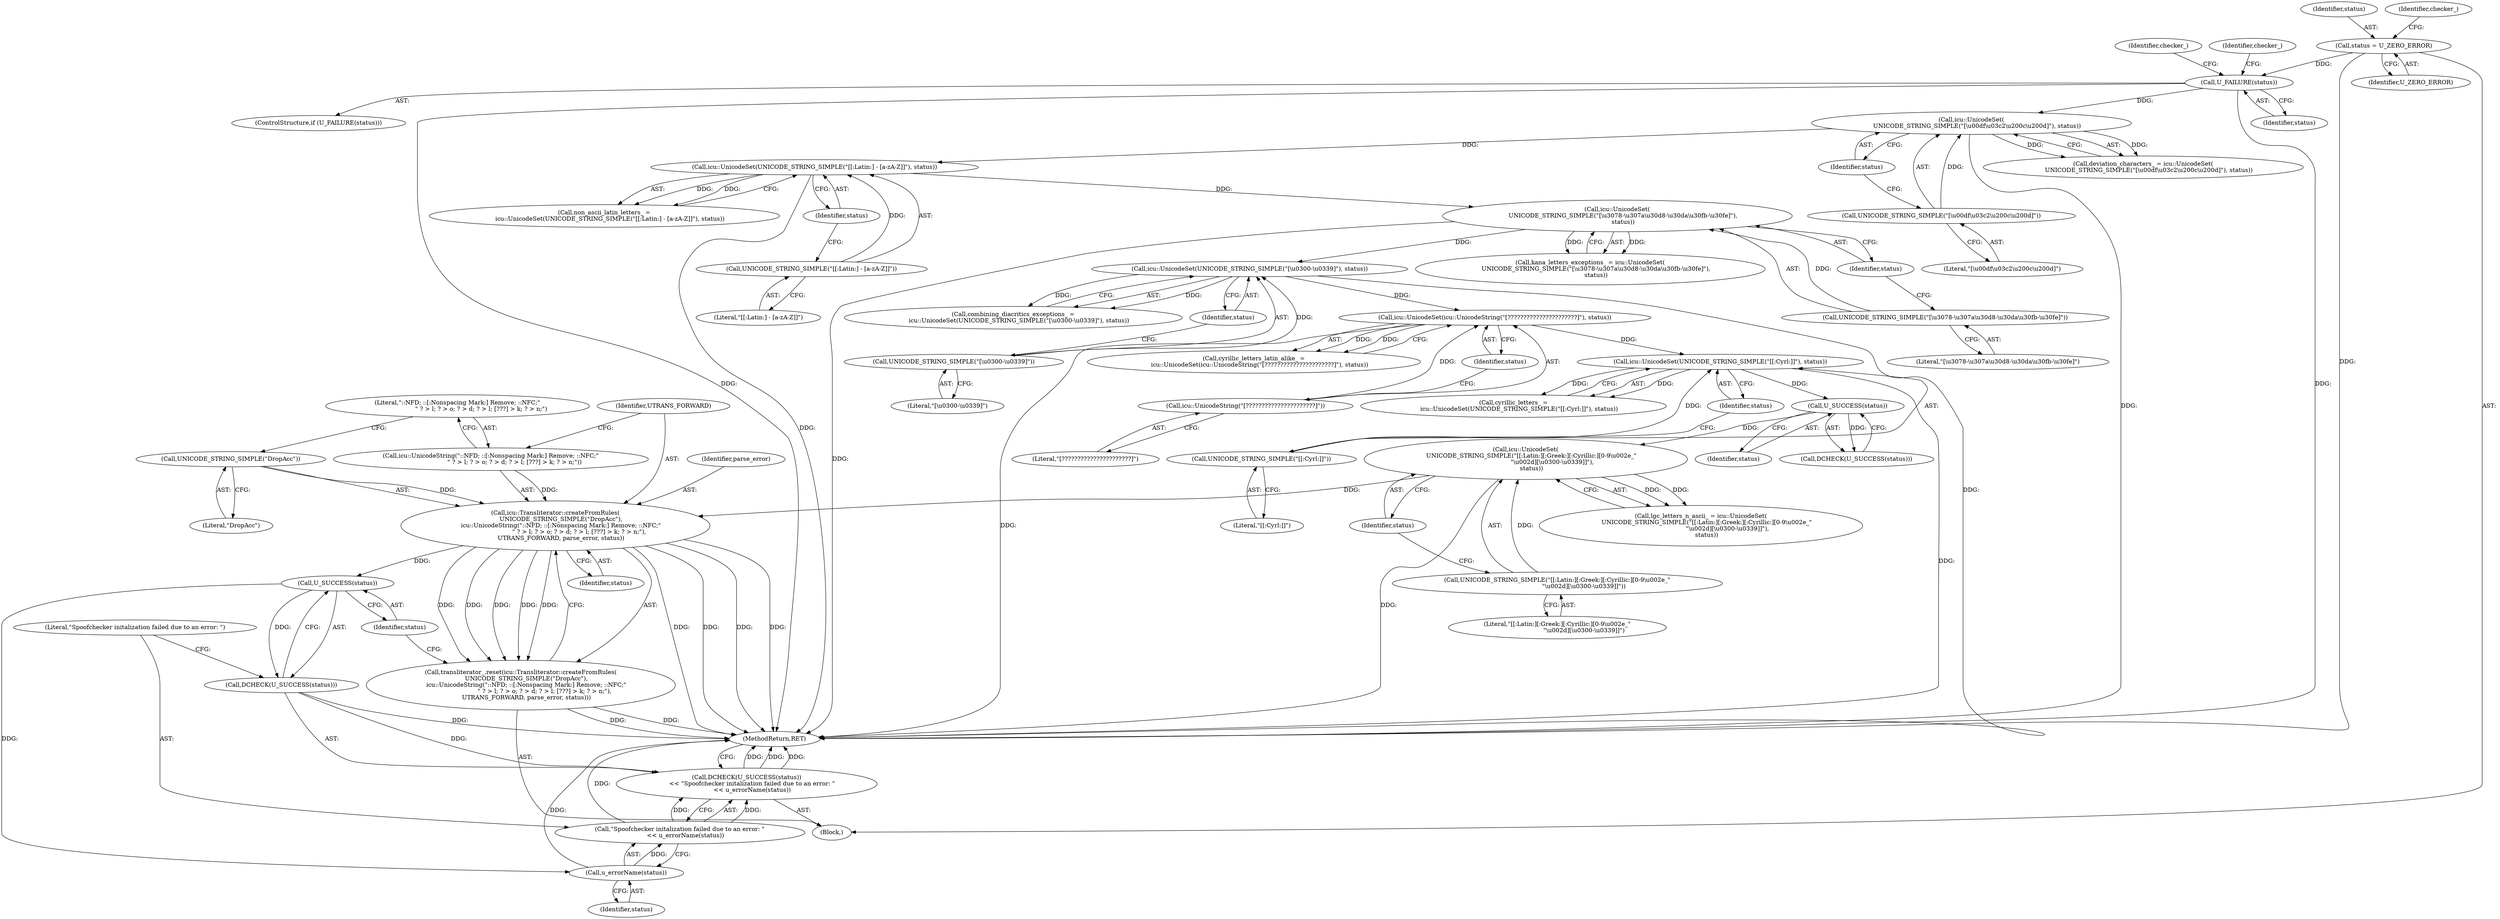digraph "0_Chrome_fd34ee82420c5e5cb04459d6e381944979d8e571@API" {
"1000199" [label="(Call,icu::Transliterator::createFromRules(\n      UNICODE_STRING_SIMPLE(\"DropAcc\"),\n      icu::UnicodeString(\"::NFD; ::[:Nonspacing Mark:] Remove; ::NFC;\"\n                         \" ? > l; ? > o; ? > d; ? > l; [???] > k; ? > n;\"),\n      UTRANS_FORWARD, parse_error, status))"];
"1000200" [label="(Call,UNICODE_STRING_SIMPLE(\"DropAcc\"))"];
"1000202" [label="(Call,icu::UnicodeString(\"::NFD; ::[:Nonspacing Mark:] Remove; ::NFC;\"\n                         \" ? > l; ? > o; ? > d; ? > l; [???] > k; ? > n;\"))"];
"1000192" [label="(Call,icu::UnicodeSet(\n      UNICODE_STRING_SIMPLE(\"[[:Latin:][:Greek:][:Cyrillic:][0-9\\u002e_\"\n                            \"\\u002d][\\u0300-\\u0339]]\"),\n      status))"];
"1000193" [label="(Call,UNICODE_STRING_SIMPLE(\"[[:Latin:][:Greek:][:Cyrillic:][0-9\\u002e_\"\n                            \"\\u002d][\\u0300-\\u0339]]\"))"];
"1000188" [label="(Call,U_SUCCESS(status))"];
"1000182" [label="(Call,icu::UnicodeSet(UNICODE_STRING_SIMPLE(\"[[:Cyrl:]]\"), status))"];
"1000183" [label="(Call,UNICODE_STRING_SIMPLE(\"[[:Cyrl:]]\"))"];
"1000175" [label="(Call,icu::UnicodeSet(icu::UnicodeString(\"[??????????????????????]\"), status))"];
"1000176" [label="(Call,icu::UnicodeString(\"[??????????????????????]\"))"];
"1000168" [label="(Call,icu::UnicodeSet(UNICODE_STRING_SIMPLE(\"[\\u0300-\\u0339]\"), status))"];
"1000169" [label="(Call,UNICODE_STRING_SIMPLE(\"[\\u0300-\\u0339]\"))"];
"1000161" [label="(Call,icu::UnicodeSet(\n      UNICODE_STRING_SIMPLE(\"[\\u3078-\\u307a\\u30d8-\\u30da\\u30fb-\\u30fe]\"),\n      status))"];
"1000162" [label="(Call,UNICODE_STRING_SIMPLE(\"[\\u3078-\\u307a\\u30d8-\\u30da\\u30fb-\\u30fe]\"))"];
"1000154" [label="(Call,icu::UnicodeSet(UNICODE_STRING_SIMPLE(\"[[:Latin:] - [a-zA-Z]]\"), status))"];
"1000155" [label="(Call,UNICODE_STRING_SIMPLE(\"[[:Latin:] - [a-zA-Z]]\"))"];
"1000147" [label="(Call,icu::UnicodeSet(\n      UNICODE_STRING_SIMPLE(\"[\\u00df\\u03c2\\u200c\\u200d]\"), status))"];
"1000148" [label="(Call,UNICODE_STRING_SIMPLE(\"[\\u00df\\u03c2\\u200c\\u200d]\"))"];
"1000118" [label="(Call,U_FAILURE(status))"];
"1000109" [label="(Call,status = U_ZERO_ERROR)"];
"1000198" [label="(Call,transliterator_.reset(icu::Transliterator::createFromRules(\n      UNICODE_STRING_SIMPLE(\"DropAcc\"),\n      icu::UnicodeString(\"::NFD; ::[:Nonspacing Mark:] Remove; ::NFC;\"\n                         \" ? > l; ? > o; ? > d; ? > l; [???] > k; ? > n;\"),\n      UTRANS_FORWARD, parse_error, status)))"];
"1000209" [label="(Call,U_SUCCESS(status))"];
"1000208" [label="(Call,DCHECK(U_SUCCESS(status)))"];
"1000207" [label="(Call,DCHECK(U_SUCCESS(status))\n      << \"Spoofchecker initalization failed due to an error: \"\n      << u_errorName(status))"];
"1000213" [label="(Call,u_errorName(status))"];
"1000211" [label="(Call,\"Spoofchecker initalization failed due to an error: \"\n      << u_errorName(status))"];
"1000182" [label="(Call,icu::UnicodeSet(UNICODE_STRING_SIMPLE(\"[[:Cyrl:]]\"), status))"];
"1000166" [label="(Call,combining_diacritics_exceptions_ =\n      icu::UnicodeSet(UNICODE_STRING_SIMPLE(\"[\\u0300-\\u0339]\"), status))"];
"1000188" [label="(Call,U_SUCCESS(status))"];
"1000175" [label="(Call,icu::UnicodeSet(icu::UnicodeString(\"[??????????????????????]\"), status))"];
"1000198" [label="(Call,transliterator_.reset(icu::Transliterator::createFromRules(\n      UNICODE_STRING_SIMPLE(\"DropAcc\"),\n      icu::UnicodeString(\"::NFD; ::[:Nonspacing Mark:] Remove; ::NFC;\"\n                         \" ? > l; ? > o; ? > d; ? > l; [???] > k; ? > n;\"),\n      UTRANS_FORWARD, parse_error, status)))"];
"1000126" [label="(Identifier,checker_)"];
"1000122" [label="(Identifier,checker_)"];
"1000177" [label="(Literal,\"[??????????????????????]\")"];
"1000212" [label="(Literal,\"Spoofchecker initalization failed due to an error: \")"];
"1000194" [label="(Literal,\"[[:Latin:][:Greek:][:Cyrillic:][0-9\\u002e_\"\n                            \"\\u002d][\\u0300-\\u0339]]\")"];
"1000215" [label="(MethodReturn,RET)"];
"1000180" [label="(Call,cyrillic_letters_ =\n      icu::UnicodeSet(UNICODE_STRING_SIMPLE(\"[[:Cyrl:]]\"), status))"];
"1000206" [label="(Identifier,status)"];
"1000205" [label="(Identifier,parse_error)"];
"1000157" [label="(Identifier,status)"];
"1000155" [label="(Call,UNICODE_STRING_SIMPLE(\"[[:Latin:] - [a-zA-Z]]\"))"];
"1000204" [label="(Identifier,UTRANS_FORWARD)"];
"1000171" [label="(Identifier,status)"];
"1000117" [label="(ControlStructure,if (U_FAILURE(status)))"];
"1000109" [label="(Call,status = U_ZERO_ERROR)"];
"1000111" [label="(Identifier,U_ZERO_ERROR)"];
"1000189" [label="(Identifier,status)"];
"1000110" [label="(Identifier,status)"];
"1000113" [label="(Identifier,checker_)"];
"1000210" [label="(Identifier,status)"];
"1000190" [label="(Call,lgc_letters_n_ascii_ = icu::UnicodeSet(\n      UNICODE_STRING_SIMPLE(\"[[:Latin:][:Greek:][:Cyrillic:][0-9\\u002e_\"\n                            \"\\u002d][\\u0300-\\u0339]]\"),\n      status))"];
"1000184" [label="(Literal,\"[[:Cyrl:]]\")"];
"1000161" [label="(Call,icu::UnicodeSet(\n      UNICODE_STRING_SIMPLE(\"[\\u3078-\\u307a\\u30d8-\\u30da\\u30fb-\\u30fe]\"),\n      status))"];
"1000164" [label="(Identifier,status)"];
"1000156" [label="(Literal,\"[[:Latin:] - [a-zA-Z]]\")"];
"1000118" [label="(Call,U_FAILURE(status))"];
"1000119" [label="(Identifier,status)"];
"1000148" [label="(Call,UNICODE_STRING_SIMPLE(\"[\\u00df\\u03c2\\u200c\\u200d]\"))"];
"1000147" [label="(Call,icu::UnicodeSet(\n      UNICODE_STRING_SIMPLE(\"[\\u00df\\u03c2\\u200c\\u200d]\"), status))"];
"1000169" [label="(Call,UNICODE_STRING_SIMPLE(\"[\\u0300-\\u0339]\"))"];
"1000203" [label="(Literal,\"::NFD; ::[:Nonspacing Mark:] Remove; ::NFC;\"\n                         \" ? > l; ? > o; ? > d; ? > l; [???] > k; ? > n;\")"];
"1000214" [label="(Identifier,status)"];
"1000200" [label="(Call,UNICODE_STRING_SIMPLE(\"DropAcc\"))"];
"1000211" [label="(Call,\"Spoofchecker initalization failed due to an error: \"\n      << u_errorName(status))"];
"1000183" [label="(Call,UNICODE_STRING_SIMPLE(\"[[:Cyrl:]]\"))"];
"1000178" [label="(Identifier,status)"];
"1000207" [label="(Call,DCHECK(U_SUCCESS(status))\n      << \"Spoofchecker initalization failed due to an error: \"\n      << u_errorName(status))"];
"1000107" [label="(Block,)"];
"1000159" [label="(Call,kana_letters_exceptions_ = icu::UnicodeSet(\n      UNICODE_STRING_SIMPLE(\"[\\u3078-\\u307a\\u30d8-\\u30da\\u30fb-\\u30fe]\"),\n      status))"];
"1000187" [label="(Call,DCHECK(U_SUCCESS(status)))"];
"1000162" [label="(Call,UNICODE_STRING_SIMPLE(\"[\\u3078-\\u307a\\u30d8-\\u30da\\u30fb-\\u30fe]\"))"];
"1000168" [label="(Call,icu::UnicodeSet(UNICODE_STRING_SIMPLE(\"[\\u0300-\\u0339]\"), status))"];
"1000163" [label="(Literal,\"[\\u3078-\\u307a\\u30d8-\\u30da\\u30fb-\\u30fe]\")"];
"1000202" [label="(Call,icu::UnicodeString(\"::NFD; ::[:Nonspacing Mark:] Remove; ::NFC;\"\n                         \" ? > l; ? > o; ? > d; ? > l; [???] > k; ? > n;\"))"];
"1000149" [label="(Literal,\"[\\u00df\\u03c2\\u200c\\u200d]\")"];
"1000195" [label="(Identifier,status)"];
"1000201" [label="(Literal,\"DropAcc\")"];
"1000154" [label="(Call,icu::UnicodeSet(UNICODE_STRING_SIMPLE(\"[[:Latin:] - [a-zA-Z]]\"), status))"];
"1000176" [label="(Call,icu::UnicodeString(\"[??????????????????????]\"))"];
"1000192" [label="(Call,icu::UnicodeSet(\n      UNICODE_STRING_SIMPLE(\"[[:Latin:][:Greek:][:Cyrillic:][0-9\\u002e_\"\n                            \"\\u002d][\\u0300-\\u0339]]\"),\n      status))"];
"1000170" [label="(Literal,\"[\\u0300-\\u0339]\")"];
"1000152" [label="(Call,non_ascii_latin_letters_ =\n      icu::UnicodeSet(UNICODE_STRING_SIMPLE(\"[[:Latin:] - [a-zA-Z]]\"), status))"];
"1000173" [label="(Call,cyrillic_letters_latin_alike_ =\n      icu::UnicodeSet(icu::UnicodeString(\"[??????????????????????]\"), status))"];
"1000145" [label="(Call,deviation_characters_ = icu::UnicodeSet(\n      UNICODE_STRING_SIMPLE(\"[\\u00df\\u03c2\\u200c\\u200d]\"), status))"];
"1000209" [label="(Call,U_SUCCESS(status))"];
"1000150" [label="(Identifier,status)"];
"1000213" [label="(Call,u_errorName(status))"];
"1000185" [label="(Identifier,status)"];
"1000199" [label="(Call,icu::Transliterator::createFromRules(\n      UNICODE_STRING_SIMPLE(\"DropAcc\"),\n      icu::UnicodeString(\"::NFD; ::[:Nonspacing Mark:] Remove; ::NFC;\"\n                         \" ? > l; ? > o; ? > d; ? > l; [???] > k; ? > n;\"),\n      UTRANS_FORWARD, parse_error, status))"];
"1000193" [label="(Call,UNICODE_STRING_SIMPLE(\"[[:Latin:][:Greek:][:Cyrillic:][0-9\\u002e_\"\n                            \"\\u002d][\\u0300-\\u0339]]\"))"];
"1000208" [label="(Call,DCHECK(U_SUCCESS(status)))"];
"1000199" -> "1000198"  [label="AST: "];
"1000199" -> "1000206"  [label="CFG: "];
"1000200" -> "1000199"  [label="AST: "];
"1000202" -> "1000199"  [label="AST: "];
"1000204" -> "1000199"  [label="AST: "];
"1000205" -> "1000199"  [label="AST: "];
"1000206" -> "1000199"  [label="AST: "];
"1000198" -> "1000199"  [label="CFG: "];
"1000199" -> "1000215"  [label="DDG: "];
"1000199" -> "1000215"  [label="DDG: "];
"1000199" -> "1000215"  [label="DDG: "];
"1000199" -> "1000215"  [label="DDG: "];
"1000199" -> "1000198"  [label="DDG: "];
"1000199" -> "1000198"  [label="DDG: "];
"1000199" -> "1000198"  [label="DDG: "];
"1000199" -> "1000198"  [label="DDG: "];
"1000199" -> "1000198"  [label="DDG: "];
"1000200" -> "1000199"  [label="DDG: "];
"1000202" -> "1000199"  [label="DDG: "];
"1000192" -> "1000199"  [label="DDG: "];
"1000199" -> "1000209"  [label="DDG: "];
"1000200" -> "1000201"  [label="CFG: "];
"1000201" -> "1000200"  [label="AST: "];
"1000203" -> "1000200"  [label="CFG: "];
"1000202" -> "1000203"  [label="CFG: "];
"1000203" -> "1000202"  [label="AST: "];
"1000204" -> "1000202"  [label="CFG: "];
"1000192" -> "1000190"  [label="AST: "];
"1000192" -> "1000195"  [label="CFG: "];
"1000193" -> "1000192"  [label="AST: "];
"1000195" -> "1000192"  [label="AST: "];
"1000190" -> "1000192"  [label="CFG: "];
"1000192" -> "1000215"  [label="DDG: "];
"1000192" -> "1000190"  [label="DDG: "];
"1000192" -> "1000190"  [label="DDG: "];
"1000193" -> "1000192"  [label="DDG: "];
"1000188" -> "1000192"  [label="DDG: "];
"1000193" -> "1000194"  [label="CFG: "];
"1000194" -> "1000193"  [label="AST: "];
"1000195" -> "1000193"  [label="CFG: "];
"1000188" -> "1000187"  [label="AST: "];
"1000188" -> "1000189"  [label="CFG: "];
"1000189" -> "1000188"  [label="AST: "];
"1000187" -> "1000188"  [label="CFG: "];
"1000188" -> "1000187"  [label="DDG: "];
"1000182" -> "1000188"  [label="DDG: "];
"1000182" -> "1000180"  [label="AST: "];
"1000182" -> "1000185"  [label="CFG: "];
"1000183" -> "1000182"  [label="AST: "];
"1000185" -> "1000182"  [label="AST: "];
"1000180" -> "1000182"  [label="CFG: "];
"1000182" -> "1000215"  [label="DDG: "];
"1000182" -> "1000180"  [label="DDG: "];
"1000182" -> "1000180"  [label="DDG: "];
"1000183" -> "1000182"  [label="DDG: "];
"1000175" -> "1000182"  [label="DDG: "];
"1000183" -> "1000184"  [label="CFG: "];
"1000184" -> "1000183"  [label="AST: "];
"1000185" -> "1000183"  [label="CFG: "];
"1000175" -> "1000173"  [label="AST: "];
"1000175" -> "1000178"  [label="CFG: "];
"1000176" -> "1000175"  [label="AST: "];
"1000178" -> "1000175"  [label="AST: "];
"1000173" -> "1000175"  [label="CFG: "];
"1000175" -> "1000215"  [label="DDG: "];
"1000175" -> "1000173"  [label="DDG: "];
"1000175" -> "1000173"  [label="DDG: "];
"1000176" -> "1000175"  [label="DDG: "];
"1000168" -> "1000175"  [label="DDG: "];
"1000176" -> "1000177"  [label="CFG: "];
"1000177" -> "1000176"  [label="AST: "];
"1000178" -> "1000176"  [label="CFG: "];
"1000168" -> "1000166"  [label="AST: "];
"1000168" -> "1000171"  [label="CFG: "];
"1000169" -> "1000168"  [label="AST: "];
"1000171" -> "1000168"  [label="AST: "];
"1000166" -> "1000168"  [label="CFG: "];
"1000168" -> "1000215"  [label="DDG: "];
"1000168" -> "1000166"  [label="DDG: "];
"1000168" -> "1000166"  [label="DDG: "];
"1000169" -> "1000168"  [label="DDG: "];
"1000161" -> "1000168"  [label="DDG: "];
"1000169" -> "1000170"  [label="CFG: "];
"1000170" -> "1000169"  [label="AST: "];
"1000171" -> "1000169"  [label="CFG: "];
"1000161" -> "1000159"  [label="AST: "];
"1000161" -> "1000164"  [label="CFG: "];
"1000162" -> "1000161"  [label="AST: "];
"1000164" -> "1000161"  [label="AST: "];
"1000159" -> "1000161"  [label="CFG: "];
"1000161" -> "1000215"  [label="DDG: "];
"1000161" -> "1000159"  [label="DDG: "];
"1000161" -> "1000159"  [label="DDG: "];
"1000162" -> "1000161"  [label="DDG: "];
"1000154" -> "1000161"  [label="DDG: "];
"1000162" -> "1000163"  [label="CFG: "];
"1000163" -> "1000162"  [label="AST: "];
"1000164" -> "1000162"  [label="CFG: "];
"1000154" -> "1000152"  [label="AST: "];
"1000154" -> "1000157"  [label="CFG: "];
"1000155" -> "1000154"  [label="AST: "];
"1000157" -> "1000154"  [label="AST: "];
"1000152" -> "1000154"  [label="CFG: "];
"1000154" -> "1000215"  [label="DDG: "];
"1000154" -> "1000152"  [label="DDG: "];
"1000154" -> "1000152"  [label="DDG: "];
"1000155" -> "1000154"  [label="DDG: "];
"1000147" -> "1000154"  [label="DDG: "];
"1000155" -> "1000156"  [label="CFG: "];
"1000156" -> "1000155"  [label="AST: "];
"1000157" -> "1000155"  [label="CFG: "];
"1000147" -> "1000145"  [label="AST: "];
"1000147" -> "1000150"  [label="CFG: "];
"1000148" -> "1000147"  [label="AST: "];
"1000150" -> "1000147"  [label="AST: "];
"1000145" -> "1000147"  [label="CFG: "];
"1000147" -> "1000215"  [label="DDG: "];
"1000147" -> "1000145"  [label="DDG: "];
"1000147" -> "1000145"  [label="DDG: "];
"1000148" -> "1000147"  [label="DDG: "];
"1000118" -> "1000147"  [label="DDG: "];
"1000148" -> "1000149"  [label="CFG: "];
"1000149" -> "1000148"  [label="AST: "];
"1000150" -> "1000148"  [label="CFG: "];
"1000118" -> "1000117"  [label="AST: "];
"1000118" -> "1000119"  [label="CFG: "];
"1000119" -> "1000118"  [label="AST: "];
"1000122" -> "1000118"  [label="CFG: "];
"1000126" -> "1000118"  [label="CFG: "];
"1000118" -> "1000215"  [label="DDG: "];
"1000118" -> "1000215"  [label="DDG: "];
"1000109" -> "1000118"  [label="DDG: "];
"1000109" -> "1000107"  [label="AST: "];
"1000109" -> "1000111"  [label="CFG: "];
"1000110" -> "1000109"  [label="AST: "];
"1000111" -> "1000109"  [label="AST: "];
"1000113" -> "1000109"  [label="CFG: "];
"1000109" -> "1000215"  [label="DDG: "];
"1000198" -> "1000107"  [label="AST: "];
"1000210" -> "1000198"  [label="CFG: "];
"1000198" -> "1000215"  [label="DDG: "];
"1000198" -> "1000215"  [label="DDG: "];
"1000209" -> "1000208"  [label="AST: "];
"1000209" -> "1000210"  [label="CFG: "];
"1000210" -> "1000209"  [label="AST: "];
"1000208" -> "1000209"  [label="CFG: "];
"1000209" -> "1000208"  [label="DDG: "];
"1000209" -> "1000213"  [label="DDG: "];
"1000208" -> "1000207"  [label="AST: "];
"1000212" -> "1000208"  [label="CFG: "];
"1000208" -> "1000215"  [label="DDG: "];
"1000208" -> "1000207"  [label="DDG: "];
"1000207" -> "1000107"  [label="AST: "];
"1000207" -> "1000211"  [label="CFG: "];
"1000211" -> "1000207"  [label="AST: "];
"1000215" -> "1000207"  [label="CFG: "];
"1000207" -> "1000215"  [label="DDG: "];
"1000207" -> "1000215"  [label="DDG: "];
"1000207" -> "1000215"  [label="DDG: "];
"1000211" -> "1000207"  [label="DDG: "];
"1000211" -> "1000207"  [label="DDG: "];
"1000213" -> "1000211"  [label="AST: "];
"1000213" -> "1000214"  [label="CFG: "];
"1000214" -> "1000213"  [label="AST: "];
"1000211" -> "1000213"  [label="CFG: "];
"1000213" -> "1000215"  [label="DDG: "];
"1000213" -> "1000211"  [label="DDG: "];
"1000212" -> "1000211"  [label="AST: "];
"1000211" -> "1000215"  [label="DDG: "];
}
